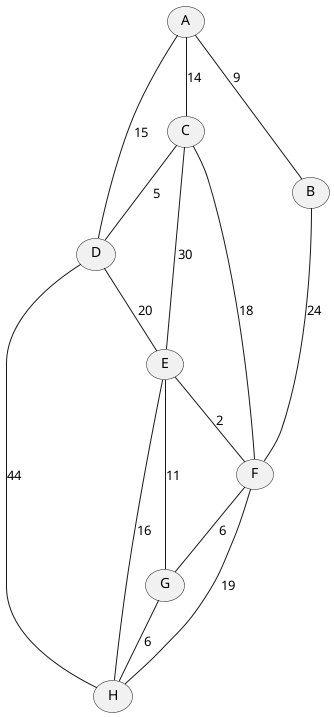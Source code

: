 @startuml
	(A)
	(B)
	(C)
	(D)
	(E)
	(F)
	(G)
	(H)
	E -- F : 2
	C -- D : 5
	F -- G : 6
	G -- H : 6
	A -- B : 9
	E -- G : 11
	A -- C : 14
	A -- D : 15
	E -- H : 16
	C -- F : 18
	F -- H : 19
	D -- E : 20
	B -- F : 24
	C -- E : 30
	D -- H : 44
@enduml